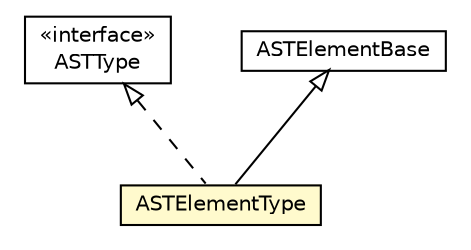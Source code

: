 #!/usr/local/bin/dot
#
# Class diagram 
# Generated by UMLGraph version 5.1 (http://www.umlgraph.org/)
#

digraph G {
	edge [fontname="Helvetica",fontsize=10,labelfontname="Helvetica",labelfontsize=10];
	node [fontname="Helvetica",fontsize=10,shape=plaintext];
	nodesep=0.25;
	ranksep=0.5;
	// org.androidtransfuse.adapter.ASTType
	c68929 [label=<<table title="org.androidtransfuse.adapter.ASTType" border="0" cellborder="1" cellspacing="0" cellpadding="2" port="p" href="../ASTType.html">
		<tr><td><table border="0" cellspacing="0" cellpadding="1">
<tr><td align="center" balign="center"> &#171;interface&#187; </td></tr>
<tr><td align="center" balign="center"> ASTType </td></tr>
		</table></td></tr>
		</table>>, fontname="Helvetica", fontcolor="black", fontsize=10.0];
	// org.androidtransfuse.adapter.element.ASTElementType
	c68941 [label=<<table title="org.androidtransfuse.adapter.element.ASTElementType" border="0" cellborder="1" cellspacing="0" cellpadding="2" port="p" bgcolor="lemonChiffon" href="./ASTElementType.html">
		<tr><td><table border="0" cellspacing="0" cellpadding="1">
<tr><td align="center" balign="center"> ASTElementType </td></tr>
		</table></td></tr>
		</table>>, fontname="Helvetica", fontcolor="black", fontsize=10.0];
	// org.androidtransfuse.adapter.element.ASTElementBase
	c68947 [label=<<table title="org.androidtransfuse.adapter.element.ASTElementBase" border="0" cellborder="1" cellspacing="0" cellpadding="2" port="p" href="./ASTElementBase.html">
		<tr><td><table border="0" cellspacing="0" cellpadding="1">
<tr><td align="center" balign="center"> ASTElementBase </td></tr>
		</table></td></tr>
		</table>>, fontname="Helvetica", fontcolor="black", fontsize=10.0];
	//org.androidtransfuse.adapter.element.ASTElementType extends org.androidtransfuse.adapter.element.ASTElementBase
	c68947:p -> c68941:p [dir=back,arrowtail=empty];
	//org.androidtransfuse.adapter.element.ASTElementType implements org.androidtransfuse.adapter.ASTType
	c68929:p -> c68941:p [dir=back,arrowtail=empty,style=dashed];
}

